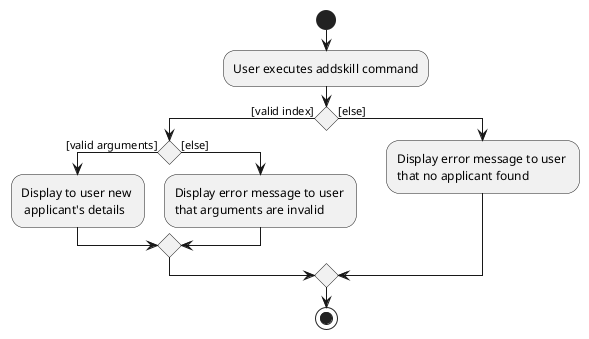 @startuml
'https://plantuml.com/activity-diagram-beta

start
:User executes addskill command;
if () then ([valid index])
    if () then ([valid arguments])
    :Display to user new \n applicant's details;
    else ([else])
    :Display error message to user \nthat arguments are invalid;
    endif
else ([else])
:Display error message to user \nthat no applicant found;
endif

stop

@enduml
